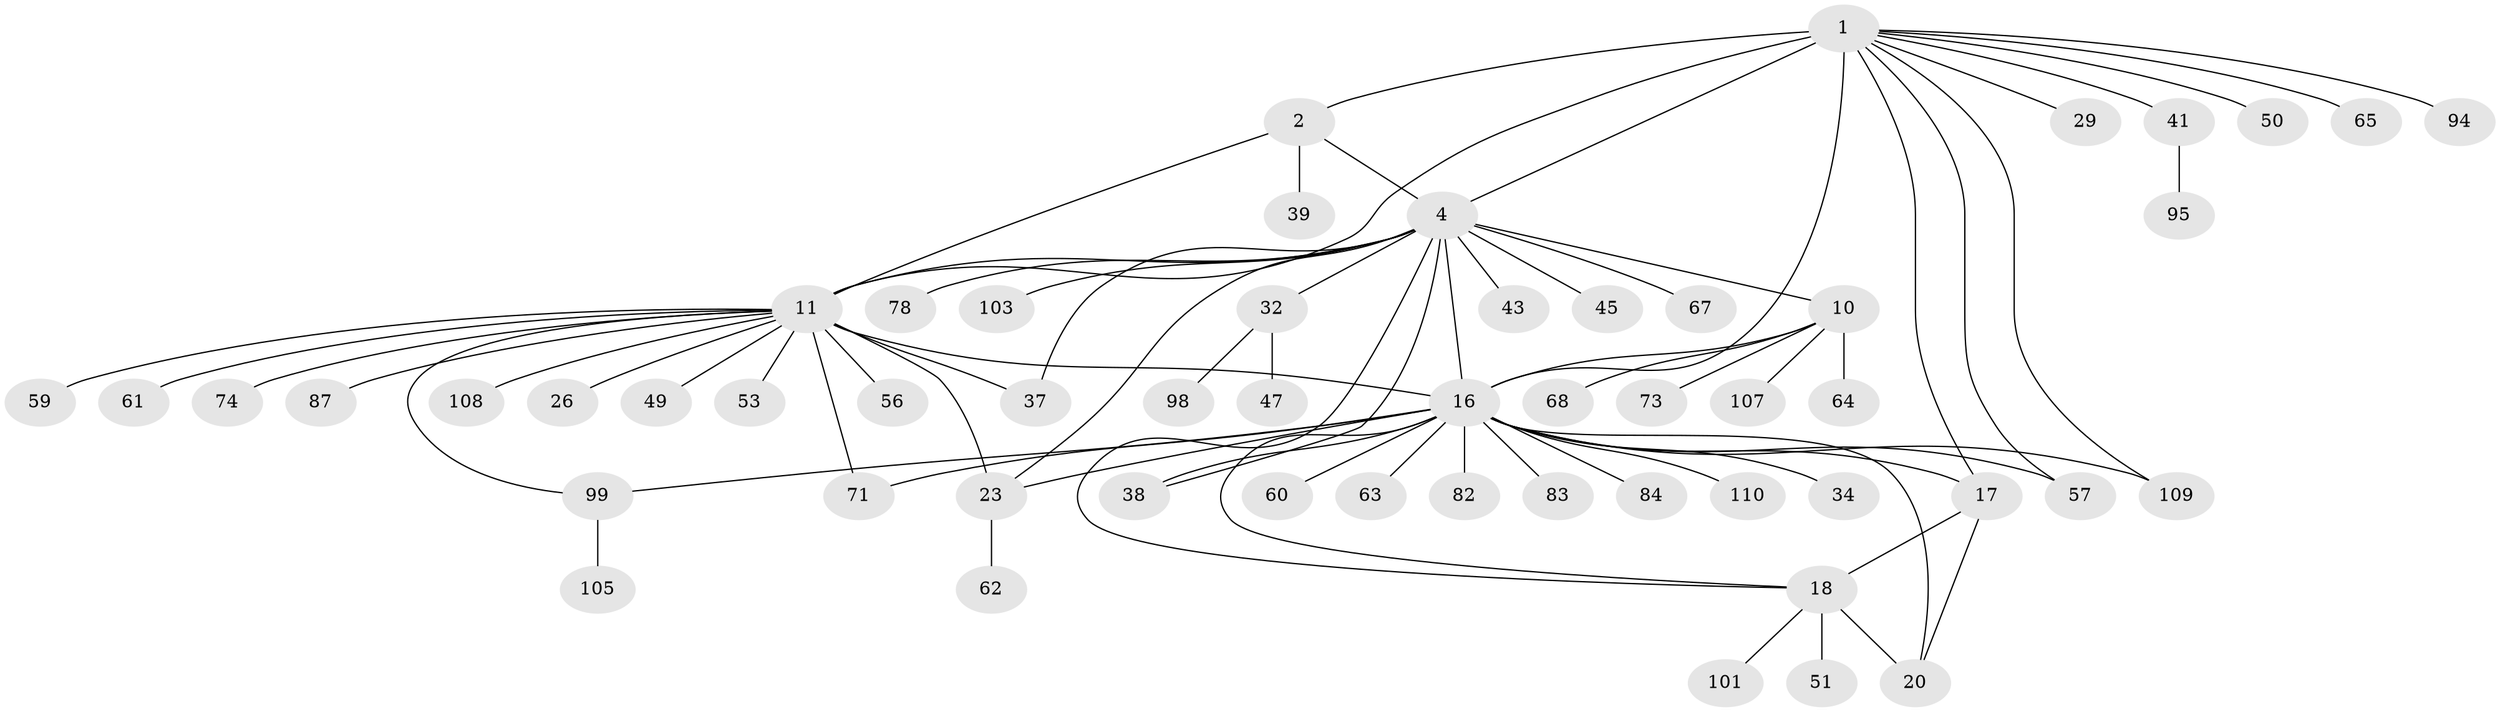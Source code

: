 // original degree distribution, {5: 0.06306306306306306, 9: 0.02702702702702703, 10: 0.05405405405405406, 6: 0.04504504504504504, 11: 0.009009009009009009, 4: 0.02702702702702703, 7: 0.009009009009009009, 14: 0.009009009009009009, 8: 0.009009009009009009, 1: 0.5405405405405406, 2: 0.15315315315315314, 3: 0.05405405405405406}
// Generated by graph-tools (version 1.1) at 2025/15/03/09/25 04:15:44]
// undirected, 55 vertices, 73 edges
graph export_dot {
graph [start="1"]
  node [color=gray90,style=filled];
  1 [super="+3"];
  2 [super="+77+104+58"];
  4 [super="+36+75+6"];
  10 [super="+66+46+44+88+54+33"];
  11 [super="+31+21+52+14+13+12"];
  16 [super="+22+79"];
  17;
  18 [super="+30+85+86+19+81"];
  20;
  23 [super="+76+24"];
  26;
  29;
  32 [super="+80+92"];
  34;
  37 [super="+69"];
  38;
  39;
  41 [super="+91+89"];
  43;
  45;
  47 [super="+55"];
  49;
  50;
  51 [super="+100"];
  53;
  56;
  57;
  59;
  60;
  61 [super="+96"];
  62;
  63;
  64;
  65;
  67;
  68;
  71 [super="+111+90"];
  73;
  74;
  78;
  82;
  83;
  84;
  87;
  94;
  95;
  98;
  99;
  101;
  103;
  105;
  107;
  108;
  109;
  110;
  1 -- 2 [weight=3];
  1 -- 4 [weight=3];
  1 -- 17;
  1 -- 65;
  1 -- 41;
  1 -- 11;
  1 -- 109;
  1 -- 16;
  1 -- 50;
  1 -- 57;
  1 -- 29;
  1 -- 94;
  2 -- 4;
  2 -- 39;
  2 -- 11;
  4 -- 37 [weight=2];
  4 -- 38;
  4 -- 32;
  4 -- 67;
  4 -- 103;
  4 -- 10 [weight=4];
  4 -- 11 [weight=3];
  4 -- 43;
  4 -- 45;
  4 -- 78;
  4 -- 16;
  4 -- 18;
  4 -- 23 [weight=2];
  10 -- 64;
  10 -- 16;
  10 -- 107;
  10 -- 73;
  10 -- 68;
  11 -- 74;
  11 -- 37;
  11 -- 16 [weight=2];
  11 -- 23 [weight=3];
  11 -- 87;
  11 -- 59;
  11 -- 71;
  11 -- 56;
  11 -- 49;
  11 -- 99;
  11 -- 108;
  11 -- 53;
  11 -- 26;
  11 -- 61;
  16 -- 17;
  16 -- 18 [weight=2];
  16 -- 20;
  16 -- 34;
  16 -- 60;
  16 -- 99;
  16 -- 82;
  16 -- 83;
  16 -- 84;
  16 -- 23 [weight=2];
  16 -- 38;
  16 -- 109;
  16 -- 110;
  16 -- 57;
  16 -- 63;
  16 -- 71;
  17 -- 18 [weight=2];
  17 -- 20;
  18 -- 20 [weight=2];
  18 -- 51;
  18 -- 101;
  23 -- 62;
  32 -- 47;
  32 -- 98;
  41 -- 95;
  99 -- 105;
}
